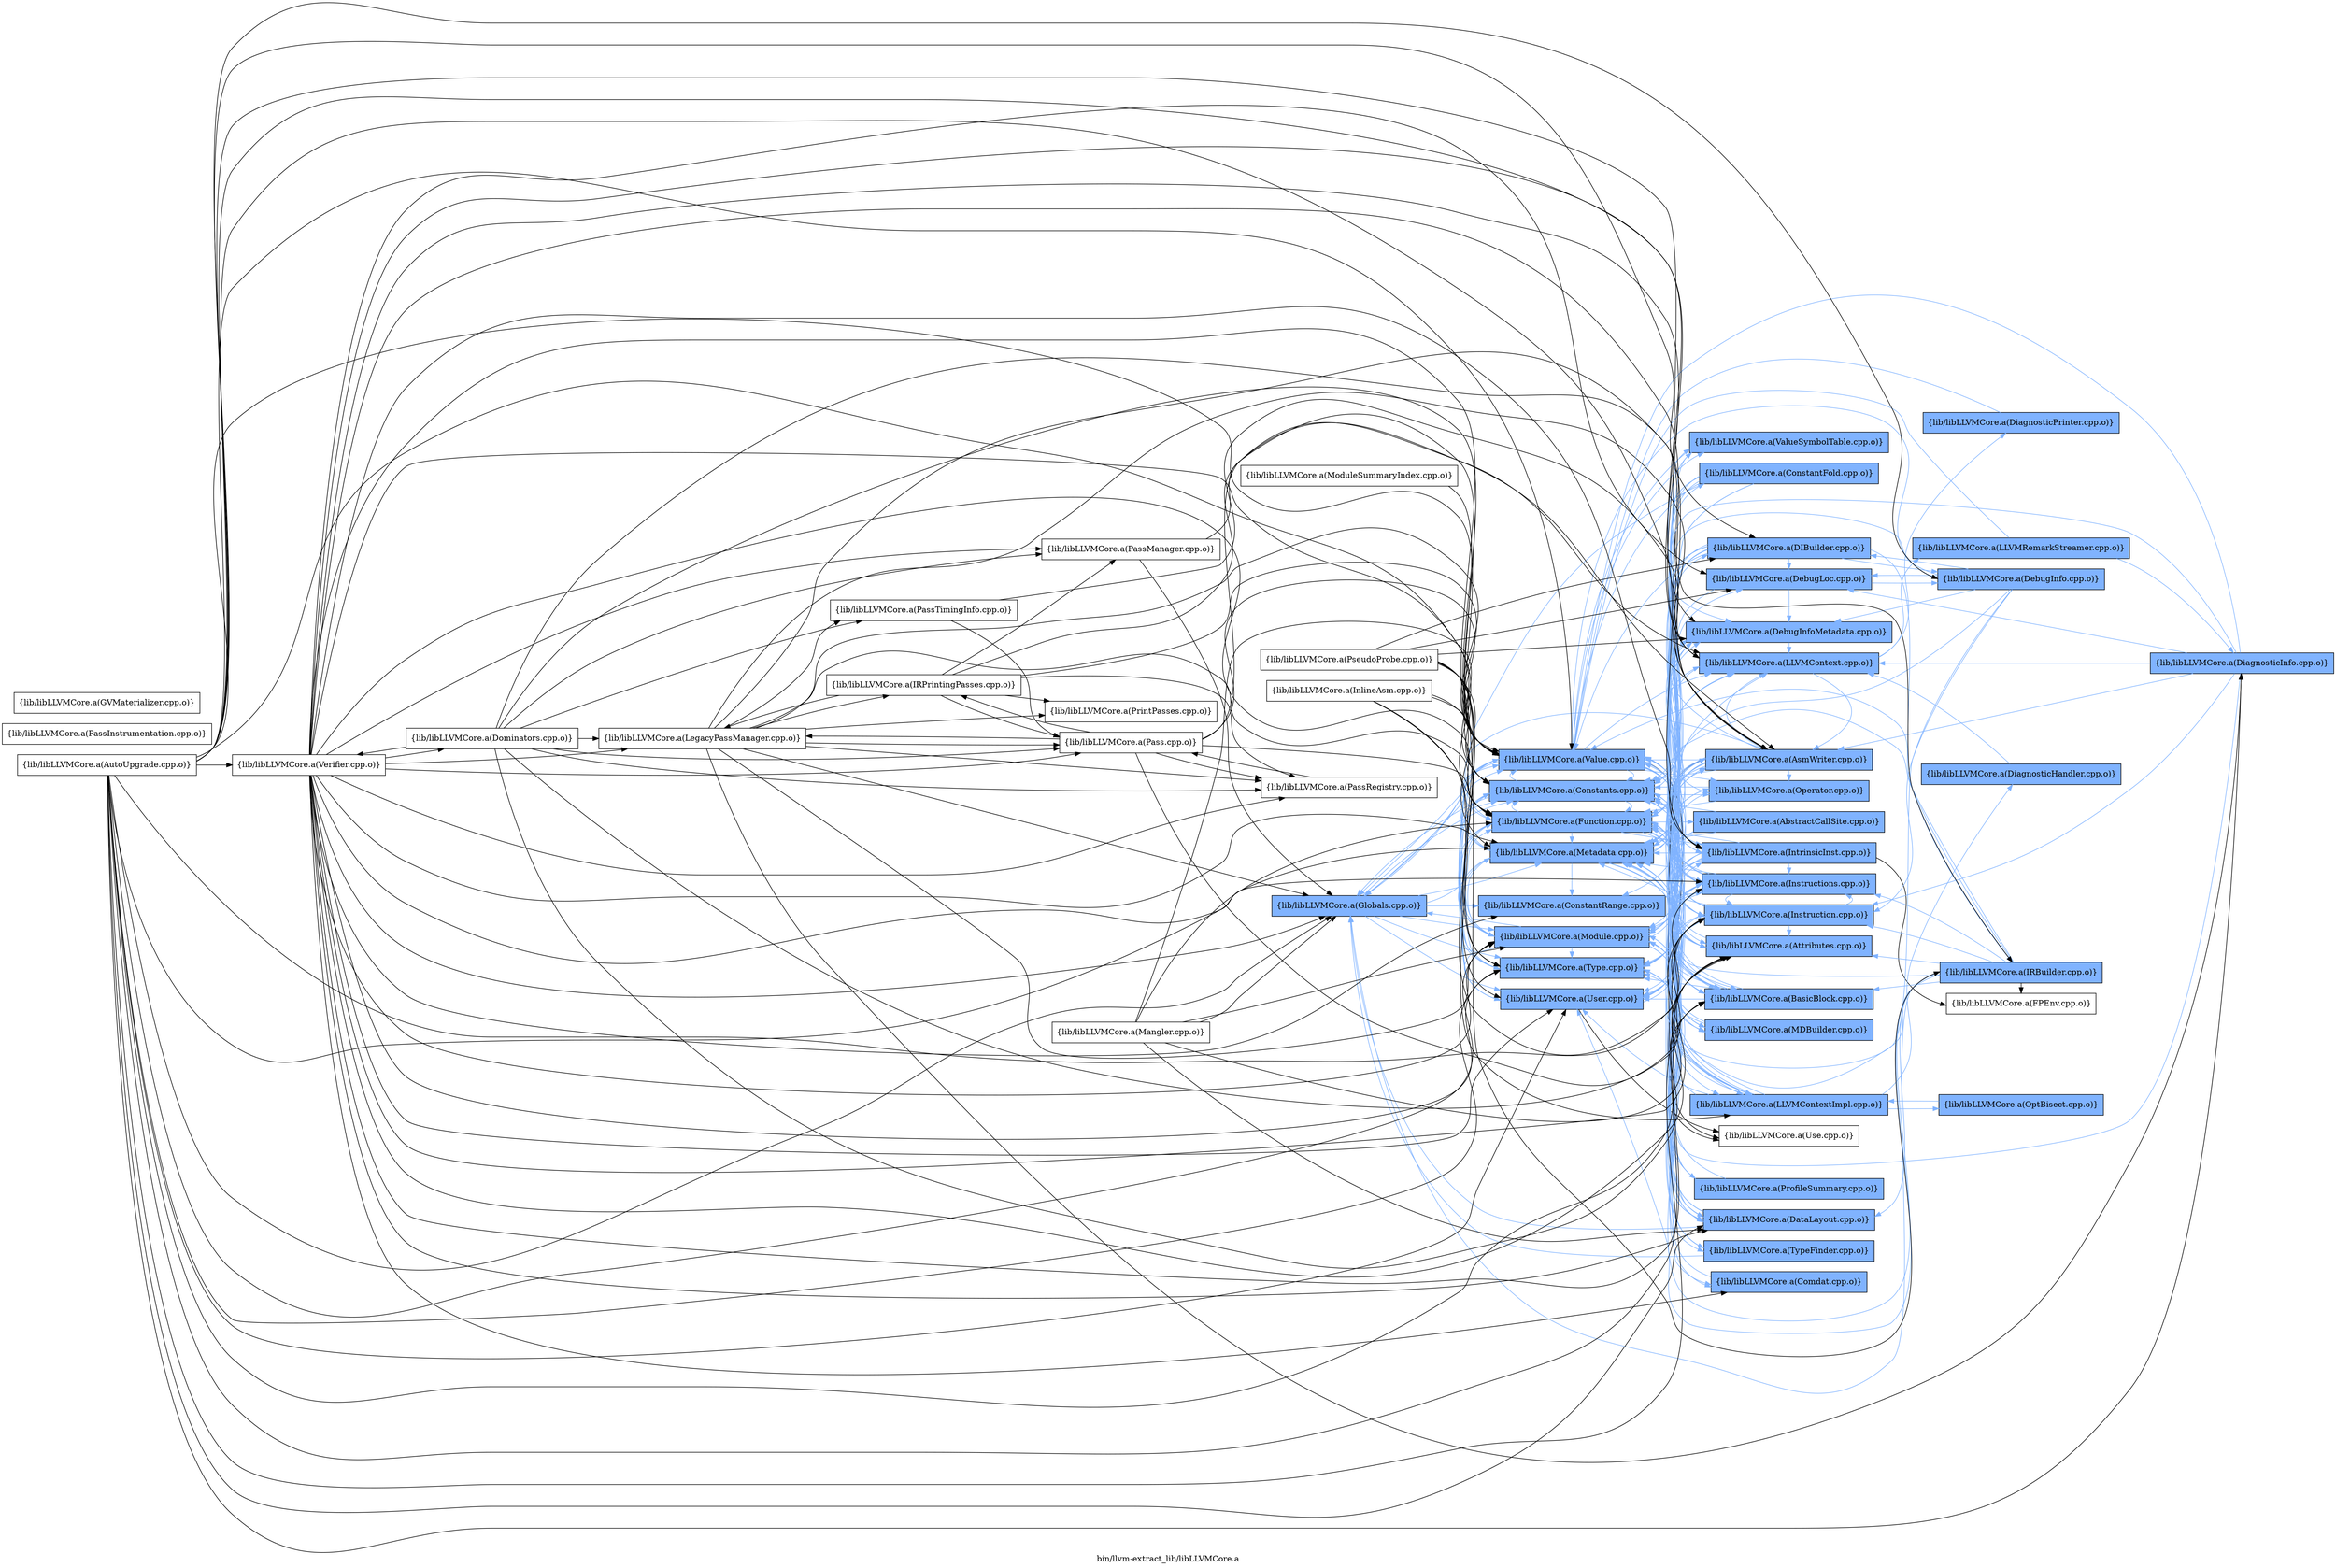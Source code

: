 digraph "bin/llvm-extract_lib/libLLVMCore.a" {
	label="bin/llvm-extract_lib/libLLVMCore.a";
	rankdir=LR;
	{ rank=same; Node0x55a508f4d5b8;  }
	{ rank=same; Node0x55a508f4f548; Node0x55a508f4ab38; Node0x55a508f489c8; Node0x55a508f4b718; Node0x55a508f4aa98; Node0x55a508f51668; Node0x55a508f4d8d8; Node0x55a508f4e558;  }
	{ rank=same; Node0x55a508f4fae8; Node0x55a508f4b6c8; Node0x55a508f4f2c8; Node0x55a508f4a2c8; Node0x55a508f48c98; Node0x55a508f4e5f8; Node0x55a508f4b9e8; Node0x55a508f48ba8; Node0x55a508f4d478; Node0x55a508f4ff98; Node0x55a508f50718; Node0x55a508f4c398; Node0x55a508f4b3f8; Node0x55a508f49e18; Node0x55a508f4c618; Node0x55a508f4cde8; Node0x55a508f4d428; Node0x55a508f4ed28; Node0x55a508f50a88; Node0x55a508f50fd8; Node0x55a508f51c58;  }
	{ rank=same; Node0x55a508f4e3c8; Node0x55a508f50e98; Node0x55a508f4c8e8; Node0x55a508f4c898; Node0x55a508f4dd38; Node0x55a508f4e148; Node0x55a508f495a8;  }
	{ rank=same; Node0x55a508f4d5b8;  }
	{ rank=same; Node0x55a508f4f548; Node0x55a508f4ab38; Node0x55a508f489c8; Node0x55a508f4b718; Node0x55a508f4aa98; Node0x55a508f51668; Node0x55a508f4d8d8; Node0x55a508f4e558;  }
	{ rank=same; Node0x55a508f4fae8; Node0x55a508f4b6c8; Node0x55a508f4f2c8; Node0x55a508f4a2c8; Node0x55a508f48c98; Node0x55a508f4e5f8; Node0x55a508f4b9e8; Node0x55a508f48ba8; Node0x55a508f4d478; Node0x55a508f4ff98; Node0x55a508f50718; Node0x55a508f4c398; Node0x55a508f4b3f8; Node0x55a508f49e18; Node0x55a508f4c618; Node0x55a508f4cde8; Node0x55a508f4d428; Node0x55a508f4ed28; Node0x55a508f50a88; Node0x55a508f50fd8; Node0x55a508f51c58;  }
	{ rank=same; Node0x55a508f4e3c8; Node0x55a508f50e98; Node0x55a508f4c8e8; Node0x55a508f4c898; Node0x55a508f4dd38; Node0x55a508f4e148; Node0x55a508f495a8;  }

	Node0x55a508f4d5b8 [shape=record,shape=box,group=1,style=filled,fillcolor="0.600000 0.5 1",label="{lib/libLLVMCore.a(Globals.cpp.o)}"];
	Node0x55a508f4d5b8 -> Node0x55a508f4f548[color="0.600000 0.5 1"];
	Node0x55a508f4d5b8 -> Node0x55a508f4ab38[color="0.600000 0.5 1"];
	Node0x55a508f4d5b8 -> Node0x55a508f489c8[color="0.600000 0.5 1"];
	Node0x55a508f4d5b8 -> Node0x55a508f4b718[color="0.600000 0.5 1"];
	Node0x55a508f4d5b8 -> Node0x55a508f4aa98[color="0.600000 0.5 1"];
	Node0x55a508f4d5b8 -> Node0x55a508f51668[color="0.600000 0.5 1"];
	Node0x55a508f4d5b8 -> Node0x55a508f4d8d8[color="0.600000 0.5 1"];
	Node0x55a508f4d5b8 -> Node0x55a508f4e558[color="0.600000 0.5 1"];
	Node0x55a508f4eaa8 [shape=record,shape=box,group=0,label="{lib/libLLVMCore.a(IRPrintingPasses.cpp.o)}"];
	Node0x55a508f4eaa8 -> Node0x55a508f49e18;
	Node0x55a508f4eaa8 -> Node0x55a508f4d018;
	Node0x55a508f4eaa8 -> Node0x55a508f49d78;
	Node0x55a508f4eaa8 -> Node0x55a508f48e78;
	Node0x55a508f4eaa8 -> Node0x55a508f4a8b8;
	Node0x55a508f4eaa8 -> Node0x55a508f4f9a8;
	Node0x55a508f4eaa8 -> Node0x55a508f4e558;
	Node0x55a508f50718 [shape=record,shape=box,group=1,style=filled,fillcolor="0.600000 0.5 1",label="{lib/libLLVMCore.a(LLVMContext.cpp.o)}"];
	Node0x55a508f50718 -> Node0x55a508f49e18[color="0.600000 0.5 1"];
	Node0x55a508f50718 -> Node0x55a508f50e98[color="0.600000 0.5 1"];
	Node0x55a508f50718 -> Node0x55a508f4d428[color="0.600000 0.5 1"];
	Node0x55a508f50718 -> Node0x55a508f4c8e8[color="0.600000 0.5 1"];
	Node0x55a508f4d018 [shape=record,shape=box,group=0,label="{lib/libLLVMCore.a(LegacyPassManager.cpp.o)}"];
	Node0x55a508f4d018 -> Node0x55a508f49e18;
	Node0x55a508f4d018 -> Node0x55a508f489c8;
	Node0x55a508f4d018 -> Node0x55a508f4d5b8;
	Node0x55a508f4d018 -> Node0x55a508f4eaa8;
	Node0x55a508f4d018 -> Node0x55a508f50718;
	Node0x55a508f4d018 -> Node0x55a508f515c8;
	Node0x55a508f4d018 -> Node0x55a508f4aa98;
	Node0x55a508f4d018 -> Node0x55a508f49d78;
	Node0x55a508f4d018 -> Node0x55a508f4a8b8;
	Node0x55a508f4d018 -> Node0x55a508f50178;
	Node0x55a508f4d018 -> Node0x55a508f4f9a8;
	Node0x55a508f4d018 -> Node0x55a508f4e558;
	Node0x55a508f4aa98 [shape=record,shape=box,group=1,style=filled,fillcolor="0.600000 0.5 1",label="{lib/libLLVMCore.a(Module.cpp.o)}"];
	Node0x55a508f4aa98 -> Node0x55a508f49e18[color="0.600000 0.5 1"];
	Node0x55a508f4aa98 -> Node0x55a508f4ed28[color="0.600000 0.5 1"];
	Node0x55a508f4aa98 -> Node0x55a508f4ab38[color="0.600000 0.5 1"];
	Node0x55a508f4aa98 -> Node0x55a508f489c8[color="0.600000 0.5 1"];
	Node0x55a508f4aa98 -> Node0x55a508f48ba8[color="0.600000 0.5 1"];
	Node0x55a508f4aa98 -> Node0x55a508f4d5b8[color="0.600000 0.5 1"];
	Node0x55a508f4aa98 -> Node0x55a508f50718[color="0.600000 0.5 1"];
	Node0x55a508f4aa98 -> Node0x55a508f4b718[color="0.600000 0.5 1"];
	Node0x55a508f4aa98 -> Node0x55a508f50a88[color="0.600000 0.5 1"];
	Node0x55a508f4aa98 -> Node0x55a508f51668[color="0.600000 0.5 1"];
	Node0x55a508f4aa98 -> Node0x55a508f50fd8[color="0.600000 0.5 1"];
	Node0x55a508f4aa98 -> Node0x55a508f4d8d8[color="0.600000 0.5 1"];
	Node0x55a508f4aa98 -> Node0x55a508f4e558[color="0.600000 0.5 1"];
	Node0x55a508f4aa98 -> Node0x55a508f4b3f8[color="0.600000 0.5 1"];
	Node0x55a508f4e558 [shape=record,shape=box,group=1,style=filled,fillcolor="0.600000 0.5 1",label="{lib/libLLVMCore.a(Value.cpp.o)}"];
	Node0x55a508f4e558 -> Node0x55a508f48c98[color="0.600000 0.5 1"];
	Node0x55a508f4e558 -> Node0x55a508f4e5f8[color="0.600000 0.5 1"];
	Node0x55a508f4e558 -> Node0x55a508f4ab38[color="0.600000 0.5 1"];
	Node0x55a508f4e558 -> Node0x55a508f489c8[color="0.600000 0.5 1"];
	Node0x55a508f4e558 -> Node0x55a508f48ba8[color="0.600000 0.5 1"];
	Node0x55a508f4e558 -> Node0x55a508f4d5b8[color="0.600000 0.5 1"];
	Node0x55a508f4e558 -> Node0x55a508f4f2c8[color="0.600000 0.5 1"];
	Node0x55a508f4e558 -> Node0x55a508f4fae8[color="0.600000 0.5 1"];
	Node0x55a508f4e558 -> Node0x55a508f50718[color="0.600000 0.5 1"];
	Node0x55a508f4e558 -> Node0x55a508f4d428[color="0.600000 0.5 1"];
	Node0x55a508f4e558 -> Node0x55a508f4b718[color="0.600000 0.5 1"];
	Node0x55a508f4e558 -> Node0x55a508f4a2c8[color="0.600000 0.5 1"];
	Node0x55a508f4e558 -> Node0x55a508f51668[color="0.600000 0.5 1"];
	Node0x55a508f4e558 -> Node0x55a508f51c58;
	Node0x55a508f4e558 -> Node0x55a508f4d8d8[color="0.600000 0.5 1"];
	Node0x55a508f4e558 -> Node0x55a508f4b3f8[color="0.600000 0.5 1"];
	Node0x55a508f49d78 [shape=record,shape=box,group=0,label="{lib/libLLVMCore.a(Pass.cpp.o)}"];
	Node0x55a508f49d78 -> Node0x55a508f48c98;
	Node0x55a508f49d78 -> Node0x55a508f489c8;
	Node0x55a508f49d78 -> Node0x55a508f4eaa8;
	Node0x55a508f49d78 -> Node0x55a508f50718;
	Node0x55a508f49d78 -> Node0x55a508f4d018;
	Node0x55a508f49d78 -> Node0x55a508f4a8b8;
	Node0x55a508f49d78 -> Node0x55a508f4e558;
	Node0x55a508f48e78 [shape=record,shape=box,group=0,label="{lib/libLLVMCore.a(PassManager.cpp.o)}"];
	Node0x55a508f48e78 -> Node0x55a508f4d5b8;
	Node0x55a508f48e78 -> Node0x55a508f4e558;
	Node0x55a508f4a8b8 [shape=record,shape=box,group=0,label="{lib/libLLVMCore.a(PassRegistry.cpp.o)}"];
	Node0x55a508f4a8b8 -> Node0x55a508f49d78;
	Node0x55a508f48c98 [shape=record,shape=box,group=1,style=filled,fillcolor="0.600000 0.5 1",label="{lib/libLLVMCore.a(Attributes.cpp.o)}"];
	Node0x55a508f48c98 -> Node0x55a508f49e18[color="0.600000 0.5 1"];
	Node0x55a508f48c98 -> Node0x55a508f489c8[color="0.600000 0.5 1"];
	Node0x55a508f4ed28 [shape=record,shape=box,group=1,style=filled,fillcolor="0.600000 0.5 1",label="{lib/libLLVMCore.a(Comdat.cpp.o)}"];
	Node0x55a508f4ed28 -> Node0x55a508f4aa98[color="0.600000 0.5 1"];
	Node0x55a508f4f548 [shape=record,shape=box,group=1,style=filled,fillcolor="0.600000 0.5 1",label="{lib/libLLVMCore.a(ConstantRange.cpp.o)}"];
	Node0x55a508f4f548 -> Node0x55a508f4fae8[color="0.600000 0.5 1"];
	Node0x55a508f4ab38 [shape=record,shape=box,group=1,style=filled,fillcolor="0.600000 0.5 1",label="{lib/libLLVMCore.a(Constants.cpp.o)}"];
	Node0x55a508f4ab38 -> Node0x55a508f4b6c8[color="0.600000 0.5 1"];
	Node0x55a508f4ab38 -> Node0x55a508f489c8[color="0.600000 0.5 1"];
	Node0x55a508f4ab38 -> Node0x55a508f4d5b8[color="0.600000 0.5 1"];
	Node0x55a508f4ab38 -> Node0x55a508f4f2c8[color="0.600000 0.5 1"];
	Node0x55a508f4ab38 -> Node0x55a508f4fae8[color="0.600000 0.5 1"];
	Node0x55a508f4ab38 -> Node0x55a508f4a2c8[color="0.600000 0.5 1"];
	Node0x55a508f4ab38 -> Node0x55a508f51668[color="0.600000 0.5 1"];
	Node0x55a508f4ab38 -> Node0x55a508f4d8d8[color="0.600000 0.5 1"];
	Node0x55a508f4ab38 -> Node0x55a508f4e558[color="0.600000 0.5 1"];
	Node0x55a508f4c618 [shape=record,shape=box,group=1,style=filled,fillcolor="0.600000 0.5 1",label="{lib/libLLVMCore.a(DebugLoc.cpp.o)}"];
	Node0x55a508f4c618 -> Node0x55a508f4b9e8[color="0.600000 0.5 1"];
	Node0x55a508f4c618 -> Node0x55a508f4c898[color="0.600000 0.5 1"];
	Node0x55a508f4c618 -> Node0x55a508f4b718[color="0.600000 0.5 1"];
	Node0x55a508f489c8 [shape=record,shape=box,group=1,style=filled,fillcolor="0.600000 0.5 1",label="{lib/libLLVMCore.a(Function.cpp.o)}"];
	Node0x55a508f489c8 -> Node0x55a508f48c98[color="0.600000 0.5 1"];
	Node0x55a508f489c8 -> Node0x55a508f4e5f8[color="0.600000 0.5 1"];
	Node0x55a508f489c8 -> Node0x55a508f4ab38[color="0.600000 0.5 1"];
	Node0x55a508f489c8 -> Node0x55a508f4b9e8[color="0.600000 0.5 1"];
	Node0x55a508f489c8 -> Node0x55a508f48ba8[color="0.600000 0.5 1"];
	Node0x55a508f489c8 -> Node0x55a508f4d478[color="0.600000 0.5 1"];
	Node0x55a508f489c8 -> Node0x55a508f4fae8[color="0.600000 0.5 1"];
	Node0x55a508f489c8 -> Node0x55a508f4ff98[color="0.600000 0.5 1"];
	Node0x55a508f489c8 -> Node0x55a508f50718[color="0.600000 0.5 1"];
	Node0x55a508f489c8 -> Node0x55a508f4c398[color="0.600000 0.5 1"];
	Node0x55a508f489c8 -> Node0x55a508f4b718[color="0.600000 0.5 1"];
	Node0x55a508f489c8 -> Node0x55a508f4aa98[color="0.600000 0.5 1"];
	Node0x55a508f489c8 -> Node0x55a508f51668[color="0.600000 0.5 1"];
	Node0x55a508f489c8 -> Node0x55a508f4d8d8[color="0.600000 0.5 1"];
	Node0x55a508f489c8 -> Node0x55a508f4e558[color="0.600000 0.5 1"];
	Node0x55a508f489c8 -> Node0x55a508f4b3f8[color="0.600000 0.5 1"];
	Node0x55a508f4f2c8 [shape=record,shape=box,group=1,style=filled,fillcolor="0.600000 0.5 1",label="{lib/libLLVMCore.a(Instruction.cpp.o)}"];
	Node0x55a508f4f2c8 -> Node0x55a508f48c98[color="0.600000 0.5 1"];
	Node0x55a508f4f2c8 -> Node0x55a508f4e5f8[color="0.600000 0.5 1"];
	Node0x55a508f4f2c8 -> Node0x55a508f4ab38[color="0.600000 0.5 1"];
	Node0x55a508f4f2c8 -> Node0x55a508f4fae8[color="0.600000 0.5 1"];
	Node0x55a508f4f2c8 -> Node0x55a508f4b718[color="0.600000 0.5 1"];
	Node0x55a508f4f2c8 -> Node0x55a508f4d8d8[color="0.600000 0.5 1"];
	Node0x55a508f4f2c8 -> Node0x55a508f4e558[color="0.600000 0.5 1"];
	Node0x55a508f4fae8 [shape=record,shape=box,group=1,style=filled,fillcolor="0.600000 0.5 1",label="{lib/libLLVMCore.a(Instructions.cpp.o)}"];
	Node0x55a508f4fae8 -> Node0x55a508f48c98[color="0.600000 0.5 1"];
	Node0x55a508f4fae8 -> Node0x55a508f4e5f8[color="0.600000 0.5 1"];
	Node0x55a508f4fae8 -> Node0x55a508f4ab38[color="0.600000 0.5 1"];
	Node0x55a508f4fae8 -> Node0x55a508f489c8[color="0.600000 0.5 1"];
	Node0x55a508f4fae8 -> Node0x55a508f48ba8[color="0.600000 0.5 1"];
	Node0x55a508f4fae8 -> Node0x55a508f4f2c8[color="0.600000 0.5 1"];
	Node0x55a508f4fae8 -> Node0x55a508f4d428[color="0.600000 0.5 1"];
	Node0x55a508f4fae8 -> Node0x55a508f4c398[color="0.600000 0.5 1"];
	Node0x55a508f4fae8 -> Node0x55a508f4b718[color="0.600000 0.5 1"];
	Node0x55a508f4fae8 -> Node0x55a508f4aa98[color="0.600000 0.5 1"];
	Node0x55a508f4fae8 -> Node0x55a508f4a2c8[color="0.600000 0.5 1"];
	Node0x55a508f4fae8 -> Node0x55a508f51668[color="0.600000 0.5 1"];
	Node0x55a508f4fae8 -> Node0x55a508f4d8d8[color="0.600000 0.5 1"];
	Node0x55a508f4fae8 -> Node0x55a508f4e558[color="0.600000 0.5 1"];
	Node0x55a508f4b718 [shape=record,shape=box,group=1,style=filled,fillcolor="0.600000 0.5 1",label="{lib/libLLVMCore.a(Metadata.cpp.o)}"];
	Node0x55a508f4b718 -> Node0x55a508f49e18[color="0.600000 0.5 1"];
	Node0x55a508f4b718 -> Node0x55a508f4f548[color="0.600000 0.5 1"];
	Node0x55a508f4b718 -> Node0x55a508f4ab38[color="0.600000 0.5 1"];
	Node0x55a508f4b718 -> Node0x55a508f4b9e8[color="0.600000 0.5 1"];
	Node0x55a508f4b718 -> Node0x55a508f4c618[color="0.600000 0.5 1"];
	Node0x55a508f4b718 -> Node0x55a508f4cde8[color="0.600000 0.5 1"];
	Node0x55a508f4b718 -> Node0x55a508f50718[color="0.600000 0.5 1"];
	Node0x55a508f4b718 -> Node0x55a508f4d428[color="0.600000 0.5 1"];
	Node0x55a508f4b718 -> Node0x55a508f4c398[color="0.600000 0.5 1"];
	Node0x55a508f4b718 -> Node0x55a508f4aa98[color="0.600000 0.5 1"];
	Node0x55a508f4b718 -> Node0x55a508f51668[color="0.600000 0.5 1"];
	Node0x55a508f4b718 -> Node0x55a508f4e558[color="0.600000 0.5 1"];
	Node0x55a508f4afe8 [shape=record,shape=box,group=0,label="{lib/libLLVMCore.a(ModuleSummaryIndex.cpp.o)}"];
	Node0x55a508f4afe8 -> Node0x55a508f4e558;
	Node0x55a508f4a2c8 [shape=record,shape=box,group=1,style=filled,fillcolor="0.600000 0.5 1",label="{lib/libLLVMCore.a(Operator.cpp.o)}"];
	Node0x55a508f4a2c8 -> Node0x55a508f4ab38[color="0.600000 0.5 1"];
	Node0x55a508f4a2c8 -> Node0x55a508f489c8[color="0.600000 0.5 1"];
	Node0x55a508f4a2c8 -> Node0x55a508f48ba8[color="0.600000 0.5 1"];
	Node0x55a508f4a2c8 -> Node0x55a508f51668[color="0.600000 0.5 1"];
	Node0x55a508f51668 [shape=record,shape=box,group=1,style=filled,fillcolor="0.600000 0.5 1",label="{lib/libLLVMCore.a(Type.cpp.o)}"];
	Node0x55a508f51668 -> Node0x55a508f4ab38[color="0.600000 0.5 1"];
	Node0x55a508f4d8d8 [shape=record,shape=box,group=1,style=filled,fillcolor="0.600000 0.5 1",label="{lib/libLLVMCore.a(User.cpp.o)}"];
	Node0x55a508f4d8d8 -> Node0x55a508f4ff98[color="0.600000 0.5 1"];
	Node0x55a508f4d8d8 -> Node0x55a508f51c58;
	Node0x55a508f49e18 [shape=record,shape=box,group=1,style=filled,fillcolor="0.600000 0.5 1",label="{lib/libLLVMCore.a(AsmWriter.cpp.o)}"];
	Node0x55a508f49e18 -> Node0x55a508f48c98[color="0.600000 0.5 1"];
	Node0x55a508f49e18 -> Node0x55a508f4e5f8[color="0.600000 0.5 1"];
	Node0x55a508f49e18 -> Node0x55a508f4ed28[color="0.600000 0.5 1"];
	Node0x55a508f49e18 -> Node0x55a508f4f548[color="0.600000 0.5 1"];
	Node0x55a508f49e18 -> Node0x55a508f4ab38[color="0.600000 0.5 1"];
	Node0x55a508f49e18 -> Node0x55a508f4b9e8[color="0.600000 0.5 1"];
	Node0x55a508f49e18 -> Node0x55a508f489c8[color="0.600000 0.5 1"];
	Node0x55a508f49e18 -> Node0x55a508f4d5b8[color="0.600000 0.5 1"];
	Node0x55a508f49e18 -> Node0x55a508f4f2c8[color="0.600000 0.5 1"];
	Node0x55a508f49e18 -> Node0x55a508f4fae8[color="0.600000 0.5 1"];
	Node0x55a508f49e18 -> Node0x55a508f4ff98[color="0.600000 0.5 1"];
	Node0x55a508f49e18 -> Node0x55a508f50718[color="0.600000 0.5 1"];
	Node0x55a508f49e18 -> Node0x55a508f4b718[color="0.600000 0.5 1"];
	Node0x55a508f49e18 -> Node0x55a508f4aa98[color="0.600000 0.5 1"];
	Node0x55a508f49e18 -> Node0x55a508f4a2c8[color="0.600000 0.5 1"];
	Node0x55a508f49e18 -> Node0x55a508f51668[color="0.600000 0.5 1"];
	Node0x55a508f49e18 -> Node0x55a508f50fd8[color="0.600000 0.5 1"];
	Node0x55a508f49e18 -> Node0x55a508f51c58;
	Node0x55a508f49e18 -> Node0x55a508f4d8d8[color="0.600000 0.5 1"];
	Node0x55a508f49e18 -> Node0x55a508f4e558[color="0.600000 0.5 1"];
	Node0x55a508f51c58 [shape=record,shape=box,group=0,label="{lib/libLLVMCore.a(Use.cpp.o)}"];
	Node0x55a508f4e5f8 [shape=record,shape=box,group=1,style=filled,fillcolor="0.600000 0.5 1",label="{lib/libLLVMCore.a(BasicBlock.cpp.o)}"];
	Node0x55a508f4e5f8 -> Node0x55a508f4ab38[color="0.600000 0.5 1"];
	Node0x55a508f4e5f8 -> Node0x55a508f4f2c8[color="0.600000 0.5 1"];
	Node0x55a508f4e5f8 -> Node0x55a508f4fae8[color="0.600000 0.5 1"];
	Node0x55a508f4e5f8 -> Node0x55a508f4b718[color="0.600000 0.5 1"];
	Node0x55a508f4e5f8 -> Node0x55a508f51668[color="0.600000 0.5 1"];
	Node0x55a508f4e5f8 -> Node0x55a508f4d8d8[color="0.600000 0.5 1"];
	Node0x55a508f4e5f8 -> Node0x55a508f4e558[color="0.600000 0.5 1"];
	Node0x55a508f4e5f8 -> Node0x55a508f4b3f8[color="0.600000 0.5 1"];
	Node0x55a508f4b9e8 [shape=record,shape=box,group=1,style=filled,fillcolor="0.600000 0.5 1",label="{lib/libLLVMCore.a(DebugInfoMetadata.cpp.o)}"];
	Node0x55a508f4b9e8 -> Node0x55a508f4ab38[color="0.600000 0.5 1"];
	Node0x55a508f4b9e8 -> Node0x55a508f50718[color="0.600000 0.5 1"];
	Node0x55a508f4b9e8 -> Node0x55a508f4d428[color="0.600000 0.5 1"];
	Node0x55a508f4b9e8 -> Node0x55a508f4b718[color="0.600000 0.5 1"];
	Node0x55a508f4b9e8 -> Node0x55a508f51668[color="0.600000 0.5 1"];
	Node0x55a508f4ff98 [shape=record,shape=box,group=1,style=filled,fillcolor="0.600000 0.5 1",label="{lib/libLLVMCore.a(IntrinsicInst.cpp.o)}"];
	Node0x55a508f4ff98 -> Node0x55a508f4e5f8[color="0.600000 0.5 1"];
	Node0x55a508f4ff98 -> Node0x55a508f4ab38[color="0.600000 0.5 1"];
	Node0x55a508f4ff98 -> Node0x55a508f4b9e8[color="0.600000 0.5 1"];
	Node0x55a508f4ff98 -> Node0x55a508f489c8[color="0.600000 0.5 1"];
	Node0x55a508f4ff98 -> Node0x55a508f48ba8[color="0.600000 0.5 1"];
	Node0x55a508f4ff98 -> Node0x55a508f4e3c8;
	Node0x55a508f4ff98 -> Node0x55a508f4f2c8[color="0.600000 0.5 1"];
	Node0x55a508f4ff98 -> Node0x55a508f4fae8[color="0.600000 0.5 1"];
	Node0x55a508f4ff98 -> Node0x55a508f4b718[color="0.600000 0.5 1"];
	Node0x55a508f4ff98 -> Node0x55a508f4aa98[color="0.600000 0.5 1"];
	Node0x55a508f4ff98 -> Node0x55a508f51668[color="0.600000 0.5 1"];
	Node0x55a508f4ff98 -> Node0x55a508f4d8d8[color="0.600000 0.5 1"];
	Node0x55a508f4ff98 -> Node0x55a508f4e558[color="0.600000 0.5 1"];
	Node0x55a508f50fd8 [shape=record,shape=box,group=1,style=filled,fillcolor="0.600000 0.5 1",label="{lib/libLLVMCore.a(TypeFinder.cpp.o)}"];
	Node0x55a508f50fd8 -> Node0x55a508f489c8[color="0.600000 0.5 1"];
	Node0x55a508f50fd8 -> Node0x55a508f4d5b8[color="0.600000 0.5 1"];
	Node0x55a508f50fd8 -> Node0x55a508f4b718[color="0.600000 0.5 1"];
	Node0x55a508f4b3f8 [shape=record,shape=box,group=1,style=filled,fillcolor="0.600000 0.5 1",label="{lib/libLLVMCore.a(ValueSymbolTable.cpp.o)}"];
	Node0x55a508f4b3f8 -> Node0x55a508f4e558[color="0.600000 0.5 1"];
	Node0x55a508f4b6c8 [shape=record,shape=box,group=1,style=filled,fillcolor="0.600000 0.5 1",label="{lib/libLLVMCore.a(ConstantFold.cpp.o)}"];
	Node0x55a508f4b6c8 -> Node0x55a508f4ab38[color="0.600000 0.5 1"];
	Node0x55a508f4b6c8 -> Node0x55a508f489c8[color="0.600000 0.5 1"];
	Node0x55a508f4b6c8 -> Node0x55a508f4d5b8[color="0.600000 0.5 1"];
	Node0x55a508f4b6c8 -> Node0x55a508f4fae8[color="0.600000 0.5 1"];
	Node0x55a508f4b6c8 -> Node0x55a508f4aa98[color="0.600000 0.5 1"];
	Node0x55a508f4b6c8 -> Node0x55a508f4a2c8[color="0.600000 0.5 1"];
	Node0x55a508f4b6c8 -> Node0x55a508f51668[color="0.600000 0.5 1"];
	Node0x55a508f4b6c8 -> Node0x55a508f4e558[color="0.600000 0.5 1"];
	Node0x55a508f4d428 [shape=record,shape=box,group=1,style=filled,fillcolor="0.600000 0.5 1",label="{lib/libLLVMCore.a(LLVMContextImpl.cpp.o)}"];
	Node0x55a508f4d428 -> Node0x55a508f49e18[color="0.600000 0.5 1"];
	Node0x55a508f4d428 -> Node0x55a508f4ab38[color="0.600000 0.5 1"];
	Node0x55a508f4d428 -> Node0x55a508f4b9e8[color="0.600000 0.5 1"];
	Node0x55a508f4d428 -> Node0x55a508f50718[color="0.600000 0.5 1"];
	Node0x55a508f4d428 -> Node0x55a508f4e148[color="0.600000 0.5 1"];
	Node0x55a508f4d428 -> Node0x55a508f4b718[color="0.600000 0.5 1"];
	Node0x55a508f4d428 -> Node0x55a508f4aa98[color="0.600000 0.5 1"];
	Node0x55a508f4d428 -> Node0x55a508f495a8[color="0.600000 0.5 1"];
	Node0x55a508f4d428 -> Node0x55a508f4d8d8[color="0.600000 0.5 1"];
	Node0x55a508f4d428 -> Node0x55a508f4e558[color="0.600000 0.5 1"];
	Node0x55a508f4c898 [shape=record,shape=box,group=1,style=filled,fillcolor="0.600000 0.5 1",label="{lib/libLLVMCore.a(DebugInfo.cpp.o)}"];
	Node0x55a508f4c898 -> Node0x55a508f4b9e8[color="0.600000 0.5 1"];
	Node0x55a508f4c898 -> Node0x55a508f4c618[color="0.600000 0.5 1"];
	Node0x55a508f4c898 -> Node0x55a508f4cde8[color="0.600000 0.5 1"];
	Node0x55a508f4c898 -> Node0x55a508f489c8[color="0.600000 0.5 1"];
	Node0x55a508f4c898 -> Node0x55a508f4f2c8[color="0.600000 0.5 1"];
	Node0x55a508f4c898 -> Node0x55a508f4b718[color="0.600000 0.5 1"];
	Node0x55a508f4c898 -> Node0x55a508f4aa98[color="0.600000 0.5 1"];
	Node0x55a508f4c898 -> Node0x55a508f4e558[color="0.600000 0.5 1"];
	Node0x55a508f4cde8 [shape=record,shape=box,group=1,style=filled,fillcolor="0.600000 0.5 1",label="{lib/libLLVMCore.a(DIBuilder.cpp.o)}"];
	Node0x55a508f4cde8 -> Node0x55a508f48c98[color="0.600000 0.5 1"];
	Node0x55a508f4cde8 -> Node0x55a508f4e5f8[color="0.600000 0.5 1"];
	Node0x55a508f4cde8 -> Node0x55a508f4ab38[color="0.600000 0.5 1"];
	Node0x55a508f4cde8 -> Node0x55a508f4b9e8[color="0.600000 0.5 1"];
	Node0x55a508f4cde8 -> Node0x55a508f4c618[color="0.600000 0.5 1"];
	Node0x55a508f4cde8 -> Node0x55a508f4c898[color="0.600000 0.5 1"];
	Node0x55a508f4cde8 -> Node0x55a508f489c8[color="0.600000 0.5 1"];
	Node0x55a508f4cde8 -> Node0x55a508f4dd38[color="0.600000 0.5 1"];
	Node0x55a508f4cde8 -> Node0x55a508f4f2c8[color="0.600000 0.5 1"];
	Node0x55a508f4cde8 -> Node0x55a508f4fae8[color="0.600000 0.5 1"];
	Node0x55a508f4cde8 -> Node0x55a508f4b718[color="0.600000 0.5 1"];
	Node0x55a508f4cde8 -> Node0x55a508f4aa98[color="0.600000 0.5 1"];
	Node0x55a508f4cde8 -> Node0x55a508f51668[color="0.600000 0.5 1"];
	Node0x55a508f4cde8 -> Node0x55a508f4d8d8[color="0.600000 0.5 1"];
	Node0x55a508f4cde8 -> Node0x55a508f4e558[color="0.600000 0.5 1"];
	Node0x55a508f4dd38 [shape=record,shape=box,group=1,style=filled,fillcolor="0.600000 0.5 1",label="{lib/libLLVMCore.a(IRBuilder.cpp.o)}"];
	Node0x55a508f4dd38 -> Node0x55a508f48c98[color="0.600000 0.5 1"];
	Node0x55a508f4dd38 -> Node0x55a508f4e5f8[color="0.600000 0.5 1"];
	Node0x55a508f4dd38 -> Node0x55a508f4ab38[color="0.600000 0.5 1"];
	Node0x55a508f4dd38 -> Node0x55a508f489c8[color="0.600000 0.5 1"];
	Node0x55a508f4dd38 -> Node0x55a508f48ba8[color="0.600000 0.5 1"];
	Node0x55a508f4dd38 -> Node0x55a508f4d5b8[color="0.600000 0.5 1"];
	Node0x55a508f4dd38 -> Node0x55a508f4e3c8;
	Node0x55a508f4dd38 -> Node0x55a508f4f2c8[color="0.600000 0.5 1"];
	Node0x55a508f4dd38 -> Node0x55a508f4fae8[color="0.600000 0.5 1"];
	Node0x55a508f4dd38 -> Node0x55a508f4b718[color="0.600000 0.5 1"];
	Node0x55a508f4dd38 -> Node0x55a508f51668[color="0.600000 0.5 1"];
	Node0x55a508f4dd38 -> Node0x55a508f4d8d8[color="0.600000 0.5 1"];
	Node0x55a508f4dd38 -> Node0x55a508f4e558[color="0.600000 0.5 1"];
	Node0x55a508f48ba8 [shape=record,shape=box,group=1,style=filled,fillcolor="0.600000 0.5 1",label="{lib/libLLVMCore.a(DataLayout.cpp.o)}"];
	Node0x55a508f48ba8 -> Node0x55a508f489c8[color="0.600000 0.5 1"];
	Node0x55a508f48ba8 -> Node0x55a508f4d5b8[color="0.600000 0.5 1"];
	Node0x55a508f48ba8 -> Node0x55a508f4aa98[color="0.600000 0.5 1"];
	Node0x55a508f48ba8 -> Node0x55a508f51668[color="0.600000 0.5 1"];
	Node0x55a508f4d478 [shape=record,shape=box,group=1,style=filled,fillcolor="0.600000 0.5 1",label="{lib/libLLVMCore.a(AbstractCallSite.cpp.o)}"];
	Node0x55a508f4d478 -> Node0x55a508f4ab38[color="0.600000 0.5 1"];
	Node0x55a508f4d478 -> Node0x55a508f4fae8[color="0.600000 0.5 1"];
	Node0x55a508f4d478 -> Node0x55a508f4b718[color="0.600000 0.5 1"];
	Node0x55a508f4d478 -> Node0x55a508f4d8d8[color="0.600000 0.5 1"];
	Node0x55a508f4c398 [shape=record,shape=box,group=1,style=filled,fillcolor="0.600000 0.5 1",label="{lib/libLLVMCore.a(MDBuilder.cpp.o)}"];
	Node0x55a508f4c398 -> Node0x55a508f4ab38[color="0.600000 0.5 1"];
	Node0x55a508f4c398 -> Node0x55a508f4b718[color="0.600000 0.5 1"];
	Node0x55a508f4c398 -> Node0x55a508f51668[color="0.600000 0.5 1"];
	Node0x55a508f4c398 -> Node0x55a508f4e558[color="0.600000 0.5 1"];
	Node0x55a508f4e3c8 [shape=record,shape=box,group=0,label="{lib/libLLVMCore.a(FPEnv.cpp.o)}"];
	Node0x55a508f4f9a8 [shape=record,shape=box,group=0,label="{lib/libLLVMCore.a(PrintPasses.cpp.o)}"];
	Node0x55a508f50e98 [shape=record,shape=box,group=1,style=filled,fillcolor="0.600000 0.5 1",label="{lib/libLLVMCore.a(DiagnosticPrinter.cpp.o)}"];
	Node0x55a508f50e98 -> Node0x55a508f4e558[color="0.600000 0.5 1"];
	Node0x55a508f4c8e8 [shape=record,shape=box,group=1,style=filled,fillcolor="0.600000 0.5 1",label="{lib/libLLVMCore.a(LLVMRemarkStreamer.cpp.o)}"];
	Node0x55a508f4c8e8 -> Node0x55a508f515c8[color="0.600000 0.5 1"];
	Node0x55a508f4c8e8 -> Node0x55a508f4e558[color="0.600000 0.5 1"];
	Node0x55a508f515c8 [shape=record,shape=box,group=1,style=filled,fillcolor="0.600000 0.5 1",label="{lib/libLLVMCore.a(DiagnosticInfo.cpp.o)}"];
	Node0x55a508f515c8 -> Node0x55a508f49e18[color="0.600000 0.5 1"];
	Node0x55a508f515c8 -> Node0x55a508f4c618[color="0.600000 0.5 1"];
	Node0x55a508f515c8 -> Node0x55a508f489c8[color="0.600000 0.5 1"];
	Node0x55a508f515c8 -> Node0x55a508f4f2c8[color="0.600000 0.5 1"];
	Node0x55a508f515c8 -> Node0x55a508f50718[color="0.600000 0.5 1"];
	Node0x55a508f515c8 -> Node0x55a508f4b718[color="0.600000 0.5 1"];
	Node0x55a508f515c8 -> Node0x55a508f4e558[color="0.600000 0.5 1"];
	Node0x55a508f4e148 [shape=record,shape=box,group=1,style=filled,fillcolor="0.600000 0.5 1",label="{lib/libLLVMCore.a(DiagnosticHandler.cpp.o)}"];
	Node0x55a508f4e148 -> Node0x55a508f50718[color="0.600000 0.5 1"];
	Node0x55a508f495a8 [shape=record,shape=box,group=1,style=filled,fillcolor="0.600000 0.5 1",label="{lib/libLLVMCore.a(OptBisect.cpp.o)}"];
	Node0x55a508f495a8 -> Node0x55a508f4d428[color="0.600000 0.5 1"];
	Node0x55a508f50178 [shape=record,shape=box,group=0,label="{lib/libLLVMCore.a(PassTimingInfo.cpp.o)}"];
	Node0x55a508f50178 -> Node0x55a508f49e18;
	Node0x55a508f50178 -> Node0x55a508f49d78;
	Node0x55a508f50a88 [shape=record,shape=box,group=1,style=filled,fillcolor="0.600000 0.5 1",label="{lib/libLLVMCore.a(ProfileSummary.cpp.o)}"];
	Node0x55a508f50a88 -> Node0x55a508f4ab38[color="0.600000 0.5 1"];
	Node0x55a508f50a88 -> Node0x55a508f4b718[color="0.600000 0.5 1"];
	Node0x55a508f50a88 -> Node0x55a508f51668[color="0.600000 0.5 1"];
	Node0x55a508f49738 [shape=record,shape=box,group=0,label="{lib/libLLVMCore.a(PassInstrumentation.cpp.o)}"];
	Node0x55a508f48748 [shape=record,shape=box,group=0,label="{lib/libLLVMCore.a(AutoUpgrade.cpp.o)}"];
	Node0x55a508f48748 -> Node0x55a508f48c98;
	Node0x55a508f48748 -> Node0x55a508f4e5f8;
	Node0x55a508f48748 -> Node0x55a508f4ab38;
	Node0x55a508f48748 -> Node0x55a508f4c898;
	Node0x55a508f48748 -> Node0x55a508f4cde8;
	Node0x55a508f48748 -> Node0x55a508f489c8;
	Node0x55a508f48748 -> Node0x55a508f48ba8;
	Node0x55a508f48748 -> Node0x55a508f4d5b8;
	Node0x55a508f48748 -> Node0x55a508f4dd38;
	Node0x55a508f48748 -> Node0x55a508f4f2c8;
	Node0x55a508f48748 -> Node0x55a508f4fae8;
	Node0x55a508f48748 -> Node0x55a508f4ff98;
	Node0x55a508f48748 -> Node0x55a508f50718;
	Node0x55a508f48748 -> Node0x55a508f515c8;
	Node0x55a508f48748 -> Node0x55a508f4b718;
	Node0x55a508f48748 -> Node0x55a508f4aa98;
	Node0x55a508f48748 -> Node0x55a508f51668;
	Node0x55a508f48748 -> Node0x55a508f4d8d8;
	Node0x55a508f48748 -> Node0x55a508f4e558;
	Node0x55a508f48748 -> Node0x55a508f48338;
	Node0x55a508f496e8 [shape=record,shape=box,group=0,label="{lib/libLLVMCore.a(InlineAsm.cpp.o)}"];
	Node0x55a508f496e8 -> Node0x55a508f4ab38;
	Node0x55a508f496e8 -> Node0x55a508f4d428;
	Node0x55a508f496e8 -> Node0x55a508f51668;
	Node0x55a508f496e8 -> Node0x55a508f4e558;
	Node0x55a508f48338 [shape=record,shape=box,group=0,label="{lib/libLLVMCore.a(Verifier.cpp.o)}"];
	Node0x55a508f48338 -> Node0x55a508f49e18;
	Node0x55a508f48338 -> Node0x55a508f48c98;
	Node0x55a508f48338 -> Node0x55a508f4e5f8;
	Node0x55a508f48338 -> Node0x55a508f4ed28;
	Node0x55a508f48338 -> Node0x55a508f4f548;
	Node0x55a508f48338 -> Node0x55a508f4ab38;
	Node0x55a508f48338 -> Node0x55a508f4b9e8;
	Node0x55a508f48338 -> Node0x55a508f4c618;
	Node0x55a508f48338 -> Node0x55a508f489c8;
	Node0x55a508f48338 -> Node0x55a508f48ba8;
	Node0x55a508f48338 -> Node0x55a508f4d5b8;
	Node0x55a508f48338 -> Node0x55a508f4f2c8;
	Node0x55a508f48338 -> Node0x55a508f4fae8;
	Node0x55a508f48338 -> Node0x55a508f4ff98;
	Node0x55a508f48338 -> Node0x55a508f50718;
	Node0x55a508f48338 -> Node0x55a508f4d018;
	Node0x55a508f48338 -> Node0x55a508f4b718;
	Node0x55a508f48338 -> Node0x55a508f4aa98;
	Node0x55a508f48338 -> Node0x55a508f49d78;
	Node0x55a508f48338 -> Node0x55a508f48e78;
	Node0x55a508f48338 -> Node0x55a508f4a8b8;
	Node0x55a508f48338 -> Node0x55a508f51668;
	Node0x55a508f48338 -> Node0x55a508f4d8d8;
	Node0x55a508f48338 -> Node0x55a508f4e558;
	Node0x55a508f48338 -> Node0x55a508f48f68;
	Node0x55a508f48f68 [shape=record,shape=box,group=0,label="{lib/libLLVMCore.a(Dominators.cpp.o)}"];
	Node0x55a508f48f68 -> Node0x55a508f49e18;
	Node0x55a508f48f68 -> Node0x55a508f4e5f8;
	Node0x55a508f48f68 -> Node0x55a508f4f2c8;
	Node0x55a508f48f68 -> Node0x55a508f4d018;
	Node0x55a508f48f68 -> Node0x55a508f49d78;
	Node0x55a508f48f68 -> Node0x55a508f48e78;
	Node0x55a508f48f68 -> Node0x55a508f4a8b8;
	Node0x55a508f48f68 -> Node0x55a508f50178;
	Node0x55a508f48f68 -> Node0x55a508f4e558;
	Node0x55a508f48f68 -> Node0x55a508f48338;
	Node0x55a508f4a3b8 [shape=record,shape=box,group=0,label="{lib/libLLVMCore.a(PseudoProbe.cpp.o)}"];
	Node0x55a508f4a3b8 -> Node0x55a508f4ab38;
	Node0x55a508f4a3b8 -> Node0x55a508f4b9e8;
	Node0x55a508f4a3b8 -> Node0x55a508f4c618;
	Node0x55a508f4a3b8 -> Node0x55a508f4cde8;
	Node0x55a508f4a3b8 -> Node0x55a508f4dd38;
	Node0x55a508f4a3b8 -> Node0x55a508f4f2c8;
	Node0x55a508f4a3b8 -> Node0x55a508f4b718;
	Node0x55a508f4a3b8 -> Node0x55a508f51668;
	Node0x55a508f4a3b8 -> Node0x55a508f4d8d8;
	Node0x55a508f4a3b8 -> Node0x55a508f4e558;
	Node0x55a508f4f9f8 [shape=record,shape=box,group=0,label="{lib/libLLVMCore.a(Mangler.cpp.o)}"];
	Node0x55a508f4f9f8 -> Node0x55a508f48c98;
	Node0x55a508f4f9f8 -> Node0x55a508f489c8;
	Node0x55a508f4f9f8 -> Node0x55a508f48ba8;
	Node0x55a508f4f9f8 -> Node0x55a508f4d5b8;
	Node0x55a508f4f9f8 -> Node0x55a508f4aa98;
	Node0x55a508f4f9f8 -> Node0x55a508f4e558;
	Node0x55a508f505d8 [shape=record,shape=box,group=0,label="{lib/libLLVMCore.a(GVMaterializer.cpp.o)}"];
}
